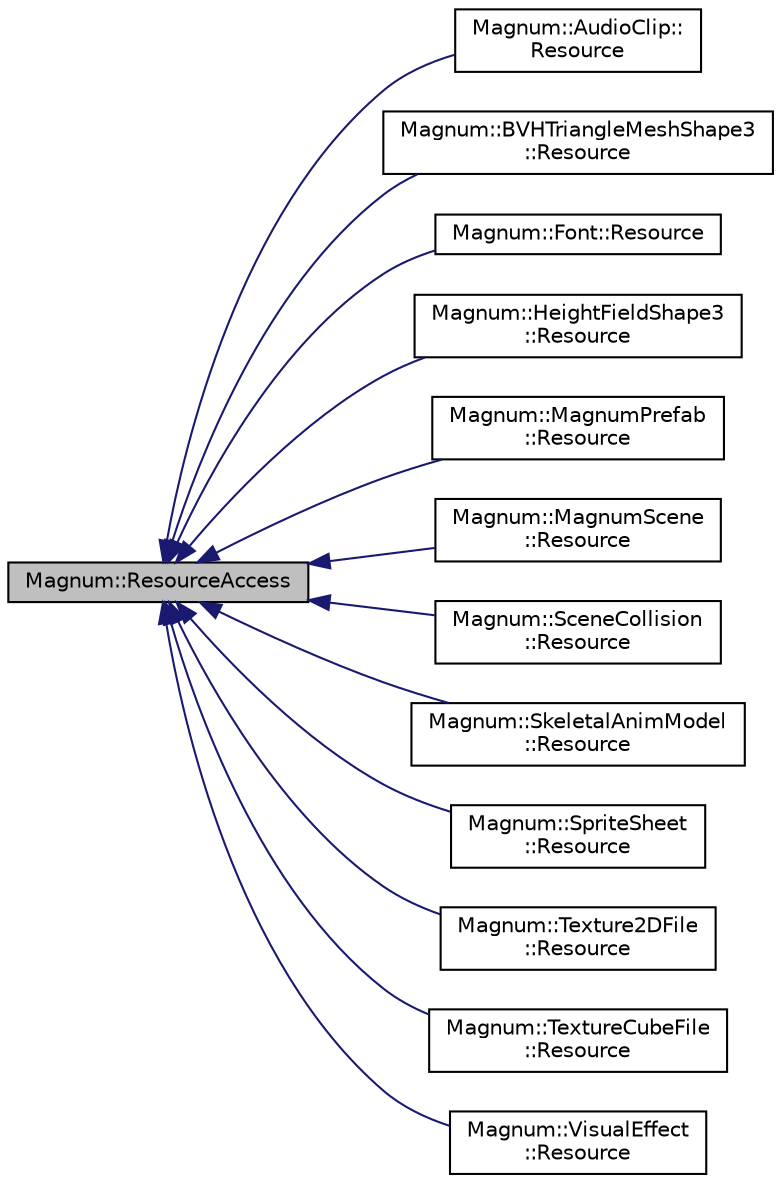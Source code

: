 digraph "Magnum::ResourceAccess"
{
  edge [fontname="Helvetica",fontsize="10",labelfontname="Helvetica",labelfontsize="10"];
  node [fontname="Helvetica",fontsize="10",shape=record];
  rankdir="LR";
  Node1 [label="Magnum::ResourceAccess",height=0.2,width=0.4,color="black", fillcolor="grey75", style="filled", fontcolor="black"];
  Node1 -> Node2 [dir="back",color="midnightblue",fontsize="10",style="solid",fontname="Helvetica"];
  Node2 [label="Magnum::AudioClip::\lResource",height=0.2,width=0.4,color="black", fillcolor="white", style="filled",URL="$class_magnum_1_1_audio_clip_1_1_resource.html",tooltip="AudioClip::Resource AudioClip::Resource is the class resposible for audio clip resource. "];
  Node1 -> Node3 [dir="back",color="midnightblue",fontsize="10",style="solid",fontname="Helvetica"];
  Node3 [label="Magnum::BVHTriangleMeshShape3\l::Resource",height=0.2,width=0.4,color="black", fillcolor="white", style="filled",URL="$class_magnum_1_1_b_v_h_triangle_mesh_shape3_1_1_resource.html"];
  Node1 -> Node4 [dir="back",color="midnightblue",fontsize="10",style="solid",fontname="Helvetica"];
  Node4 [label="Magnum::Font::Resource",height=0.2,width=0.4,color="black", fillcolor="white", style="filled",URL="$class_magnum_1_1_font_1_1_resource.html"];
  Node1 -> Node5 [dir="back",color="midnightblue",fontsize="10",style="solid",fontname="Helvetica"];
  Node5 [label="Magnum::HeightFieldShape3\l::Resource",height=0.2,width=0.4,color="black", fillcolor="white", style="filled",URL="$class_magnum_1_1_height_field_shape3_1_1_resource.html"];
  Node1 -> Node6 [dir="back",color="midnightblue",fontsize="10",style="solid",fontname="Helvetica"];
  Node6 [label="Magnum::MagnumPrefab\l::Resource",height=0.2,width=0.4,color="black", fillcolor="white", style="filled",URL="$class_magnum_1_1_magnum_prefab_1_1_resource.html"];
  Node1 -> Node7 [dir="back",color="midnightblue",fontsize="10",style="solid",fontname="Helvetica"];
  Node7 [label="Magnum::MagnumScene\l::Resource",height=0.2,width=0.4,color="black", fillcolor="white", style="filled",URL="$class_magnum_1_1_magnum_scene_1_1_resource.html"];
  Node1 -> Node8 [dir="back",color="midnightblue",fontsize="10",style="solid",fontname="Helvetica"];
  Node8 [label="Magnum::SceneCollision\l::Resource",height=0.2,width=0.4,color="black", fillcolor="white", style="filled",URL="$class_magnum_1_1_scene_collision_1_1_resource.html"];
  Node1 -> Node9 [dir="back",color="midnightblue",fontsize="10",style="solid",fontname="Helvetica"];
  Node9 [label="Magnum::SkeletalAnimModel\l::Resource",height=0.2,width=0.4,color="black", fillcolor="white", style="filled",URL="$class_magnum_1_1_skeletal_anim_model_1_1_resource.html"];
  Node1 -> Node10 [dir="back",color="midnightblue",fontsize="10",style="solid",fontname="Helvetica"];
  Node10 [label="Magnum::SpriteSheet\l::Resource",height=0.2,width=0.4,color="black", fillcolor="white", style="filled",URL="$class_magnum_1_1_sprite_sheet_1_1_resource.html"];
  Node1 -> Node11 [dir="back",color="midnightblue",fontsize="10",style="solid",fontname="Helvetica"];
  Node11 [label="Magnum::Texture2DFile\l::Resource",height=0.2,width=0.4,color="black", fillcolor="white", style="filled",URL="$class_magnum_1_1_texture2_d_file_1_1_resource.html",tooltip="Texture2DFile::Resource. "];
  Node1 -> Node12 [dir="back",color="midnightblue",fontsize="10",style="solid",fontname="Helvetica"];
  Node12 [label="Magnum::TextureCubeFile\l::Resource",height=0.2,width=0.4,color="black", fillcolor="white", style="filled",URL="$class_magnum_1_1_texture_cube_file_1_1_resource.html",tooltip="TextureCubeFile::Resource. "];
  Node1 -> Node13 [dir="back",color="midnightblue",fontsize="10",style="solid",fontname="Helvetica"];
  Node13 [label="Magnum::VisualEffect\l::Resource",height=0.2,width=0.4,color="black", fillcolor="white", style="filled",URL="$class_magnum_1_1_visual_effect_1_1_resource.html"];
}
